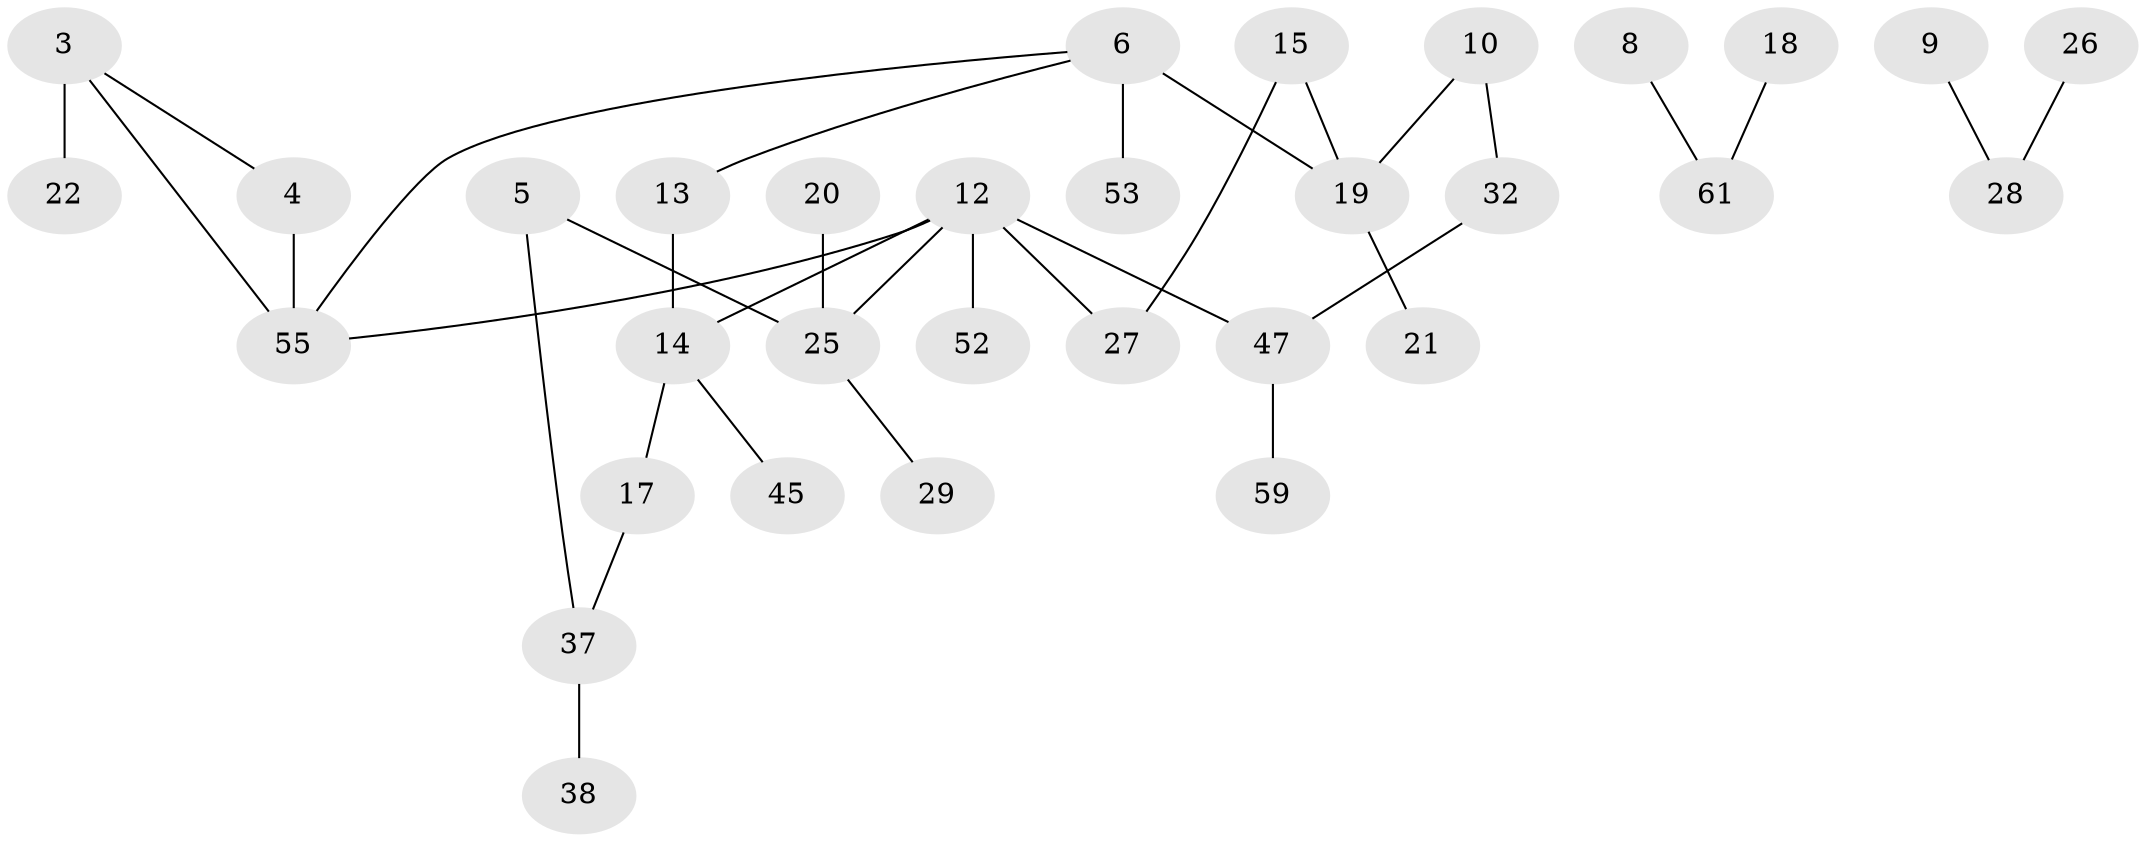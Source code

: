 // original degree distribution, {0: 0.21428571428571427, 2: 0.2619047619047619, 3: 0.1111111111111111, 1: 0.3253968253968254, 4: 0.06349206349206349, 5: 0.023809523809523808}
// Generated by graph-tools (version 1.1) at 2025/33/03/09/25 02:33:37]
// undirected, 32 vertices, 34 edges
graph export_dot {
graph [start="1"]
  node [color=gray90,style=filled];
  3;
  4;
  5;
  6;
  8;
  9;
  10;
  12;
  13;
  14;
  15;
  17;
  18;
  19;
  20;
  21;
  22;
  25;
  26;
  27;
  28;
  29;
  32;
  37;
  38;
  45;
  47;
  52;
  53;
  55;
  59;
  61;
  3 -- 4 [weight=1.0];
  3 -- 22 [weight=4.0];
  3 -- 55 [weight=1.0];
  4 -- 55 [weight=2.0];
  5 -- 25 [weight=1.0];
  5 -- 37 [weight=1.0];
  6 -- 13 [weight=1.0];
  6 -- 19 [weight=2.0];
  6 -- 53 [weight=1.0];
  6 -- 55 [weight=1.0];
  8 -- 61 [weight=1.0];
  9 -- 28 [weight=1.0];
  10 -- 19 [weight=1.0];
  10 -- 32 [weight=1.0];
  12 -- 14 [weight=1.0];
  12 -- 25 [weight=1.0];
  12 -- 27 [weight=1.0];
  12 -- 47 [weight=1.0];
  12 -- 52 [weight=1.0];
  12 -- 55 [weight=1.0];
  13 -- 14 [weight=1.0];
  14 -- 17 [weight=2.0];
  14 -- 45 [weight=1.0];
  15 -- 19 [weight=1.0];
  15 -- 27 [weight=1.0];
  17 -- 37 [weight=1.0];
  18 -- 61 [weight=1.0];
  19 -- 21 [weight=2.0];
  20 -- 25 [weight=1.0];
  25 -- 29 [weight=1.0];
  26 -- 28 [weight=1.0];
  32 -- 47 [weight=1.0];
  37 -- 38 [weight=4.0];
  47 -- 59 [weight=1.0];
}
